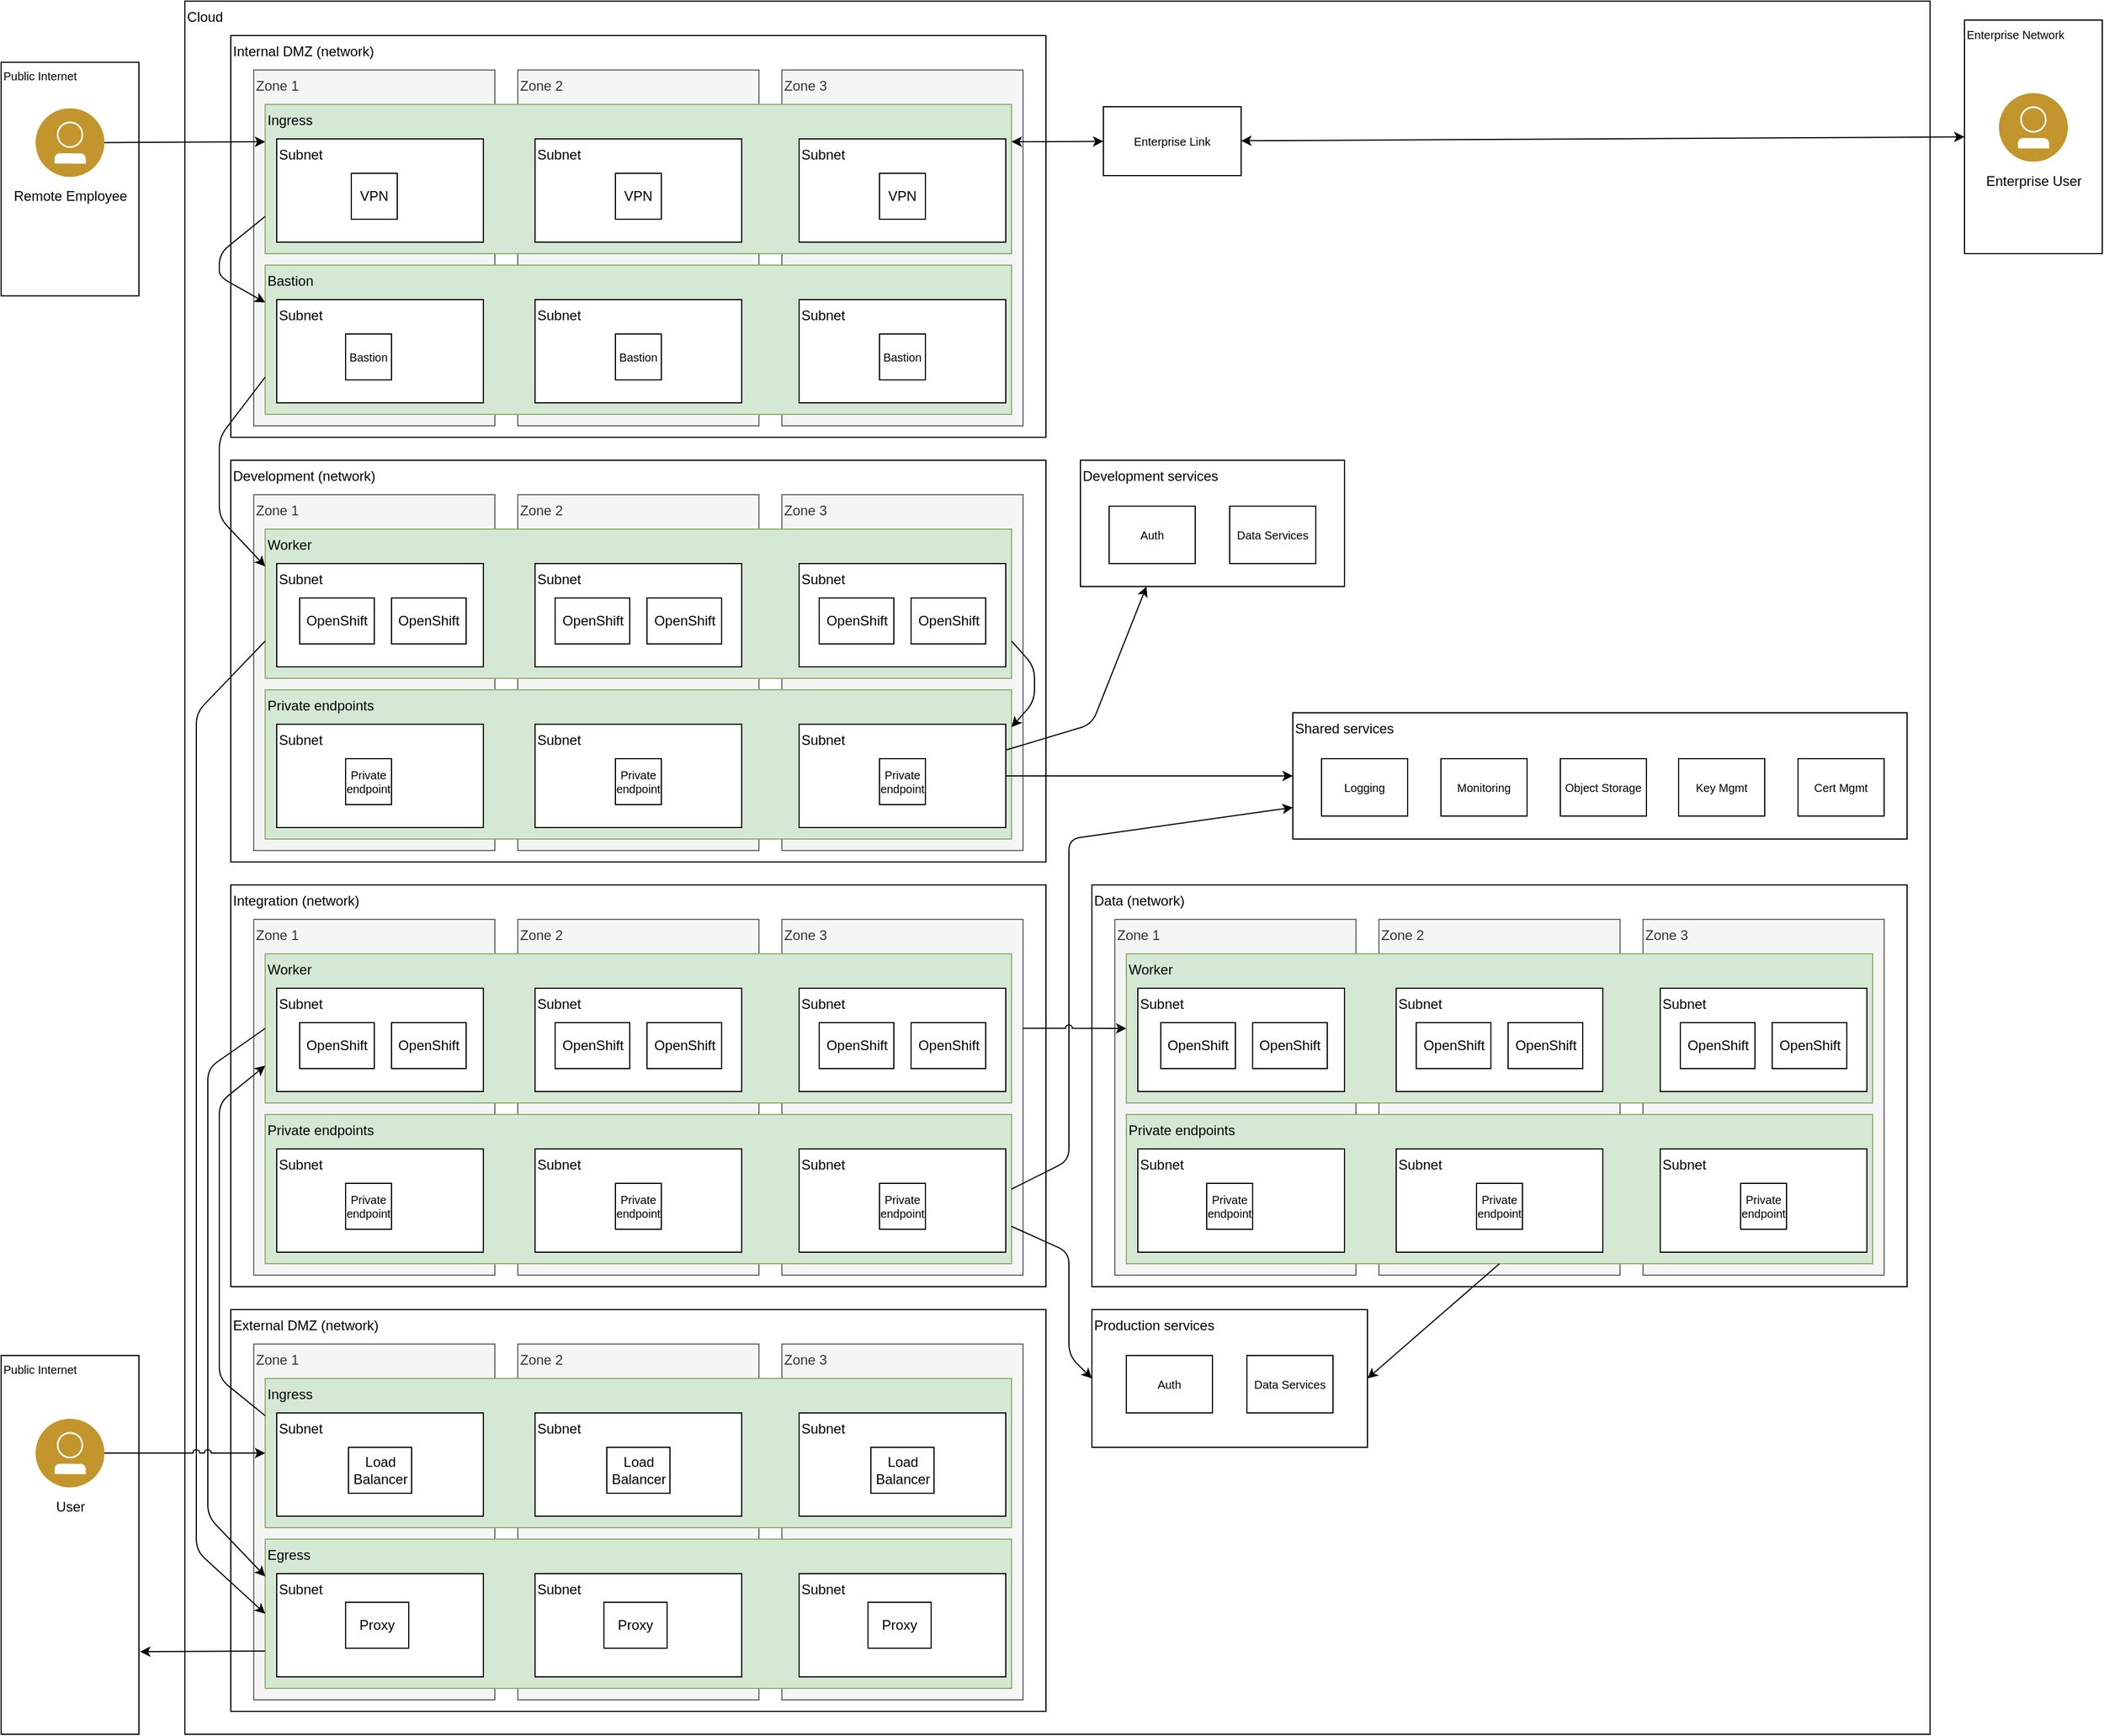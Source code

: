 <mxfile version="16.6.4" type="device"><diagram id="eRgdFPjxxvM90yw-xrYk" name="Advanced"><mxGraphModel dx="2062" dy="1376" grid="1" gridSize="10" guides="1" tooltips="1" connect="1" arrows="1" fold="1" page="1" pageScale="1" pageWidth="1100" pageHeight="850" math="0" shadow="0"><root><mxCell id="0"/><mxCell id="1" parent="0"/><mxCell id="QcAr2Cf8pQnTLy6mQeaW-2" value="Cloud" style="rounded=0;whiteSpace=wrap;html=1;labelPosition=center;verticalLabelPosition=middle;align=left;verticalAlign=top;" vertex="1" parent="1"><mxGeometry x="280" y="30" width="1520" height="1510" as="geometry"/></mxCell><mxCell id="QcAr2Cf8pQnTLy6mQeaW-5" value="Internal DMZ (network)" style="rounded=0;whiteSpace=wrap;html=1;verticalAlign=top;align=left;" vertex="1" parent="1"><mxGeometry x="320" y="60" width="710" height="350" as="geometry"/></mxCell><mxCell id="QcAr2Cf8pQnTLy6mQeaW-6" value="Zone 1" style="rounded=0;whiteSpace=wrap;html=1;align=left;verticalAlign=top;fillColor=#f5f5f5;fontColor=#333333;strokeColor=#666666;" vertex="1" parent="1"><mxGeometry x="340" y="90" width="210" height="310" as="geometry"/></mxCell><mxCell id="QcAr2Cf8pQnTLy6mQeaW-7" value="Zone 2" style="rounded=0;whiteSpace=wrap;html=1;align=left;verticalAlign=top;fillColor=#f5f5f5;fontColor=#333333;strokeColor=#666666;" vertex="1" parent="1"><mxGeometry x="570" y="90" width="210" height="310" as="geometry"/></mxCell><mxCell id="QcAr2Cf8pQnTLy6mQeaW-9" value="Zone 3" style="rounded=0;whiteSpace=wrap;html=1;align=left;verticalAlign=top;fillColor=#f5f5f5;fontColor=#333333;strokeColor=#666666;" vertex="1" parent="1"><mxGeometry x="800" y="90" width="210" height="310" as="geometry"/></mxCell><mxCell id="QcAr2Cf8pQnTLy6mQeaW-13" value="Ingress" style="rounded=0;whiteSpace=wrap;html=1;align=left;verticalAlign=top;fillColor=#d5e8d4;strokeColor=#82b366;" vertex="1" parent="1"><mxGeometry x="350" y="120" width="650" height="130" as="geometry"/></mxCell><mxCell id="QcAr2Cf8pQnTLy6mQeaW-10" value="Subnet" style="rounded=0;whiteSpace=wrap;html=1;verticalAlign=top;align=left;" vertex="1" parent="1"><mxGeometry x="360" y="150" width="180" height="90" as="geometry"/></mxCell><mxCell id="QcAr2Cf8pQnTLy6mQeaW-11" value="Subnet" style="rounded=0;whiteSpace=wrap;html=1;verticalAlign=top;align=left;" vertex="1" parent="1"><mxGeometry x="585" y="150" width="180" height="90" as="geometry"/></mxCell><mxCell id="QcAr2Cf8pQnTLy6mQeaW-12" value="Subnet" style="rounded=0;whiteSpace=wrap;html=1;verticalAlign=top;align=left;" vertex="1" parent="1"><mxGeometry x="815" y="150" width="180" height="90" as="geometry"/></mxCell><mxCell id="QcAr2Cf8pQnTLy6mQeaW-14" value="VPN" style="rounded=0;whiteSpace=wrap;html=1;" vertex="1" parent="1"><mxGeometry x="425" y="180" width="40" height="40" as="geometry"/></mxCell><mxCell id="QcAr2Cf8pQnTLy6mQeaW-15" value="VPN" style="rounded=0;whiteSpace=wrap;html=1;" vertex="1" parent="1"><mxGeometry x="655" y="180" width="40" height="40" as="geometry"/></mxCell><mxCell id="QcAr2Cf8pQnTLy6mQeaW-16" value="VPN" style="rounded=0;whiteSpace=wrap;html=1;" vertex="1" parent="1"><mxGeometry x="885" y="180" width="40" height="40" as="geometry"/></mxCell><mxCell id="QcAr2Cf8pQnTLy6mQeaW-17" value="Bastion" style="rounded=0;whiteSpace=wrap;html=1;align=left;verticalAlign=top;fillColor=#d5e8d4;strokeColor=#82b366;" vertex="1" parent="1"><mxGeometry x="350" y="260" width="650" height="130" as="geometry"/></mxCell><mxCell id="QcAr2Cf8pQnTLy6mQeaW-18" value="Subnet" style="rounded=0;whiteSpace=wrap;html=1;verticalAlign=top;align=left;" vertex="1" parent="1"><mxGeometry x="360" y="290" width="180" height="90" as="geometry"/></mxCell><mxCell id="QcAr2Cf8pQnTLy6mQeaW-19" value="Subnet" style="rounded=0;whiteSpace=wrap;html=1;verticalAlign=top;align=left;" vertex="1" parent="1"><mxGeometry x="585" y="290" width="180" height="90" as="geometry"/></mxCell><mxCell id="QcAr2Cf8pQnTLy6mQeaW-20" value="Subnet" style="rounded=0;whiteSpace=wrap;html=1;verticalAlign=top;align=left;" vertex="1" parent="1"><mxGeometry x="815" y="290" width="180" height="90" as="geometry"/></mxCell><mxCell id="QcAr2Cf8pQnTLy6mQeaW-21" value="Bastion" style="rounded=0;whiteSpace=wrap;html=1;fontSize=10;" vertex="1" parent="1"><mxGeometry x="420" y="320" width="40" height="40" as="geometry"/></mxCell><mxCell id="QcAr2Cf8pQnTLy6mQeaW-22" value="Bastion" style="rounded=0;whiteSpace=wrap;html=1;fontSize=10;" vertex="1" parent="1"><mxGeometry x="655" y="320" width="40" height="40" as="geometry"/></mxCell><mxCell id="QcAr2Cf8pQnTLy6mQeaW-23" value="Bastion" style="rounded=0;whiteSpace=wrap;html=1;fontSize=10;" vertex="1" parent="1"><mxGeometry x="885" y="320" width="40" height="40" as="geometry"/></mxCell><mxCell id="QcAr2Cf8pQnTLy6mQeaW-31" value="Enterprise Link" style="rounded=0;whiteSpace=wrap;html=1;fontSize=10;" vertex="1" parent="1"><mxGeometry x="1080" y="122" width="120" height="60" as="geometry"/></mxCell><mxCell id="QcAr2Cf8pQnTLy6mQeaW-32" value="Enterprise Network" style="rounded=0;whiteSpace=wrap;html=1;fontSize=10;verticalAlign=top;align=left;" vertex="1" parent="1"><mxGeometry x="1830" y="46.5" width="120" height="203.5" as="geometry"/></mxCell><mxCell id="QcAr2Cf8pQnTLy6mQeaW-33" value="" style="endArrow=classic;startArrow=classic;html=1;rounded=0;fontSize=10;exitX=1;exitY=0.25;exitDx=0;exitDy=0;" edge="1" parent="1" source="QcAr2Cf8pQnTLy6mQeaW-13" target="QcAr2Cf8pQnTLy6mQeaW-31"><mxGeometry width="50" height="50" relative="1" as="geometry"><mxPoint x="850" y="390" as="sourcePoint"/><mxPoint x="900" y="340" as="targetPoint"/></mxGeometry></mxCell><mxCell id="QcAr2Cf8pQnTLy6mQeaW-34" value="" style="endArrow=classic;startArrow=classic;html=1;rounded=0;fontSize=10;exitX=0;exitY=0.5;exitDx=0;exitDy=0;" edge="1" parent="1" source="QcAr2Cf8pQnTLy6mQeaW-32" target="QcAr2Cf8pQnTLy6mQeaW-31"><mxGeometry width="50" height="50" relative="1" as="geometry"><mxPoint x="850" y="390" as="sourcePoint"/><mxPoint x="900" y="340" as="targetPoint"/></mxGeometry></mxCell><mxCell id="QcAr2Cf8pQnTLy6mQeaW-35" value="Development (network)" style="rounded=0;whiteSpace=wrap;html=1;verticalAlign=top;align=left;" vertex="1" parent="1"><mxGeometry x="320" y="430" width="710" height="350" as="geometry"/></mxCell><mxCell id="QcAr2Cf8pQnTLy6mQeaW-36" value="Zone 1" style="rounded=0;whiteSpace=wrap;html=1;align=left;verticalAlign=top;fillColor=#f5f5f5;fontColor=#333333;strokeColor=#666666;" vertex="1" parent="1"><mxGeometry x="340" y="460" width="210" height="310" as="geometry"/></mxCell><mxCell id="QcAr2Cf8pQnTLy6mQeaW-37" value="Zone 2" style="rounded=0;whiteSpace=wrap;html=1;align=left;verticalAlign=top;fillColor=#f5f5f5;fontColor=#333333;strokeColor=#666666;" vertex="1" parent="1"><mxGeometry x="570" y="460" width="210" height="310" as="geometry"/></mxCell><mxCell id="QcAr2Cf8pQnTLy6mQeaW-38" value="Zone 3" style="rounded=0;whiteSpace=wrap;html=1;align=left;verticalAlign=top;fillColor=#f5f5f5;fontColor=#333333;strokeColor=#666666;" vertex="1" parent="1"><mxGeometry x="800" y="460" width="210" height="310" as="geometry"/></mxCell><mxCell id="QcAr2Cf8pQnTLy6mQeaW-39" value="Worker" style="rounded=0;whiteSpace=wrap;html=1;align=left;verticalAlign=top;fillColor=#d5e8d4;strokeColor=#82b366;" vertex="1" parent="1"><mxGeometry x="350" y="490" width="650" height="130" as="geometry"/></mxCell><mxCell id="QcAr2Cf8pQnTLy6mQeaW-40" value="Subnet" style="rounded=0;whiteSpace=wrap;html=1;verticalAlign=top;align=left;" vertex="1" parent="1"><mxGeometry x="360" y="520" width="180" height="90" as="geometry"/></mxCell><mxCell id="QcAr2Cf8pQnTLy6mQeaW-41" value="Subnet" style="rounded=0;whiteSpace=wrap;html=1;verticalAlign=top;align=left;" vertex="1" parent="1"><mxGeometry x="585" y="520" width="180" height="90" as="geometry"/></mxCell><mxCell id="QcAr2Cf8pQnTLy6mQeaW-42" value="Subnet" style="rounded=0;whiteSpace=wrap;html=1;verticalAlign=top;align=left;" vertex="1" parent="1"><mxGeometry x="815" y="520" width="180" height="90" as="geometry"/></mxCell><mxCell id="QcAr2Cf8pQnTLy6mQeaW-43" value="OpenShift" style="rounded=0;whiteSpace=wrap;html=1;" vertex="1" parent="1"><mxGeometry x="380" y="550" width="65" height="40" as="geometry"/></mxCell><mxCell id="QcAr2Cf8pQnTLy6mQeaW-46" value="Private endpoints" style="rounded=0;whiteSpace=wrap;html=1;align=left;verticalAlign=top;fillColor=#d5e8d4;strokeColor=#82b366;" vertex="1" parent="1"><mxGeometry x="350" y="630" width="650" height="130" as="geometry"/></mxCell><mxCell id="QcAr2Cf8pQnTLy6mQeaW-47" value="Subnet" style="rounded=0;whiteSpace=wrap;html=1;verticalAlign=top;align=left;" vertex="1" parent="1"><mxGeometry x="360" y="660" width="180" height="90" as="geometry"/></mxCell><mxCell id="QcAr2Cf8pQnTLy6mQeaW-48" value="Subnet" style="rounded=0;whiteSpace=wrap;html=1;verticalAlign=top;align=left;" vertex="1" parent="1"><mxGeometry x="585" y="660" width="180" height="90" as="geometry"/></mxCell><mxCell id="QcAr2Cf8pQnTLy6mQeaW-49" value="Subnet" style="rounded=0;whiteSpace=wrap;html=1;verticalAlign=top;align=left;" vertex="1" parent="1"><mxGeometry x="815" y="660" width="180" height="90" as="geometry"/></mxCell><mxCell id="QcAr2Cf8pQnTLy6mQeaW-50" value="Private endpoint" style="rounded=0;whiteSpace=wrap;html=1;fontSize=10;" vertex="1" parent="1"><mxGeometry x="420" y="690" width="40" height="40" as="geometry"/></mxCell><mxCell id="QcAr2Cf8pQnTLy6mQeaW-51" value="Private endpoint" style="rounded=0;whiteSpace=wrap;html=1;fontSize=10;" vertex="1" parent="1"><mxGeometry x="655" y="690" width="40" height="40" as="geometry"/></mxCell><mxCell id="QcAr2Cf8pQnTLy6mQeaW-52" value="Private endpoint" style="rounded=0;whiteSpace=wrap;html=1;fontSize=10;" vertex="1" parent="1"><mxGeometry x="885" y="690" width="40" height="40" as="geometry"/></mxCell><mxCell id="QcAr2Cf8pQnTLy6mQeaW-53" value="OpenShift" style="rounded=0;whiteSpace=wrap;html=1;" vertex="1" parent="1"><mxGeometry x="460" y="550" width="65" height="40" as="geometry"/></mxCell><mxCell id="QcAr2Cf8pQnTLy6mQeaW-54" value="OpenShift" style="rounded=0;whiteSpace=wrap;html=1;" vertex="1" parent="1"><mxGeometry x="602.5" y="550" width="65" height="40" as="geometry"/></mxCell><mxCell id="QcAr2Cf8pQnTLy6mQeaW-55" value="OpenShift" style="rounded=0;whiteSpace=wrap;html=1;" vertex="1" parent="1"><mxGeometry x="682.5" y="550" width="65" height="40" as="geometry"/></mxCell><mxCell id="QcAr2Cf8pQnTLy6mQeaW-56" value="OpenShift" style="rounded=0;whiteSpace=wrap;html=1;" vertex="1" parent="1"><mxGeometry x="832.5" y="550" width="65" height="40" as="geometry"/></mxCell><mxCell id="QcAr2Cf8pQnTLy6mQeaW-57" value="OpenShift" style="rounded=0;whiteSpace=wrap;html=1;" vertex="1" parent="1"><mxGeometry x="912.5" y="550" width="65" height="40" as="geometry"/></mxCell><mxCell id="QcAr2Cf8pQnTLy6mQeaW-58" value="Integration (network)" style="rounded=0;whiteSpace=wrap;html=1;verticalAlign=top;align=left;" vertex="1" parent="1"><mxGeometry x="320" y="800" width="710" height="350" as="geometry"/></mxCell><mxCell id="QcAr2Cf8pQnTLy6mQeaW-59" value="Zone 1" style="rounded=0;whiteSpace=wrap;html=1;align=left;verticalAlign=top;fillColor=#f5f5f5;fontColor=#333333;strokeColor=#666666;" vertex="1" parent="1"><mxGeometry x="340" y="830" width="210" height="310" as="geometry"/></mxCell><mxCell id="QcAr2Cf8pQnTLy6mQeaW-60" value="Zone 2" style="rounded=0;whiteSpace=wrap;html=1;align=left;verticalAlign=top;fillColor=#f5f5f5;fontColor=#333333;strokeColor=#666666;" vertex="1" parent="1"><mxGeometry x="570" y="830" width="210" height="310" as="geometry"/></mxCell><mxCell id="QcAr2Cf8pQnTLy6mQeaW-61" value="Zone 3" style="rounded=0;whiteSpace=wrap;html=1;align=left;verticalAlign=top;fillColor=#f5f5f5;fontColor=#333333;strokeColor=#666666;" vertex="1" parent="1"><mxGeometry x="800" y="830" width="210" height="310" as="geometry"/></mxCell><mxCell id="QcAr2Cf8pQnTLy6mQeaW-62" value="Worker" style="rounded=0;whiteSpace=wrap;html=1;align=left;verticalAlign=top;fillColor=#d5e8d4;strokeColor=#82b366;" vertex="1" parent="1"><mxGeometry x="350" y="860" width="650" height="130" as="geometry"/></mxCell><mxCell id="QcAr2Cf8pQnTLy6mQeaW-63" value="Subnet" style="rounded=0;whiteSpace=wrap;html=1;verticalAlign=top;align=left;" vertex="1" parent="1"><mxGeometry x="360" y="890" width="180" height="90" as="geometry"/></mxCell><mxCell id="QcAr2Cf8pQnTLy6mQeaW-64" value="Subnet" style="rounded=0;whiteSpace=wrap;html=1;verticalAlign=top;align=left;" vertex="1" parent="1"><mxGeometry x="585" y="890" width="180" height="90" as="geometry"/></mxCell><mxCell id="QcAr2Cf8pQnTLy6mQeaW-65" value="Subnet" style="rounded=0;whiteSpace=wrap;html=1;verticalAlign=top;align=left;" vertex="1" parent="1"><mxGeometry x="815" y="890" width="180" height="90" as="geometry"/></mxCell><mxCell id="QcAr2Cf8pQnTLy6mQeaW-66" value="OpenShift" style="rounded=0;whiteSpace=wrap;html=1;" vertex="1" parent="1"><mxGeometry x="380" y="920" width="65" height="40" as="geometry"/></mxCell><mxCell id="QcAr2Cf8pQnTLy6mQeaW-67" value="Private endpoints" style="rounded=0;whiteSpace=wrap;html=1;align=left;verticalAlign=top;fillColor=#d5e8d4;strokeColor=#82b366;" vertex="1" parent="1"><mxGeometry x="350" y="1000" width="650" height="130" as="geometry"/></mxCell><mxCell id="QcAr2Cf8pQnTLy6mQeaW-68" value="Subnet" style="rounded=0;whiteSpace=wrap;html=1;verticalAlign=top;align=left;" vertex="1" parent="1"><mxGeometry x="360" y="1030" width="180" height="90" as="geometry"/></mxCell><mxCell id="QcAr2Cf8pQnTLy6mQeaW-69" value="Subnet" style="rounded=0;whiteSpace=wrap;html=1;verticalAlign=top;align=left;" vertex="1" parent="1"><mxGeometry x="585" y="1030" width="180" height="90" as="geometry"/></mxCell><mxCell id="QcAr2Cf8pQnTLy6mQeaW-70" value="Subnet" style="rounded=0;whiteSpace=wrap;html=1;verticalAlign=top;align=left;" vertex="1" parent="1"><mxGeometry x="815" y="1030" width="180" height="90" as="geometry"/></mxCell><mxCell id="QcAr2Cf8pQnTLy6mQeaW-71" value="Private endpoint" style="rounded=0;whiteSpace=wrap;html=1;fontSize=10;" vertex="1" parent="1"><mxGeometry x="420" y="1060" width="40" height="40" as="geometry"/></mxCell><mxCell id="QcAr2Cf8pQnTLy6mQeaW-72" value="Private endpoint" style="rounded=0;whiteSpace=wrap;html=1;fontSize=10;" vertex="1" parent="1"><mxGeometry x="655" y="1060" width="40" height="40" as="geometry"/></mxCell><mxCell id="QcAr2Cf8pQnTLy6mQeaW-73" value="Private endpoint" style="rounded=0;whiteSpace=wrap;html=1;fontSize=10;" vertex="1" parent="1"><mxGeometry x="885" y="1060" width="40" height="40" as="geometry"/></mxCell><mxCell id="QcAr2Cf8pQnTLy6mQeaW-74" value="OpenShift" style="rounded=0;whiteSpace=wrap;html=1;" vertex="1" parent="1"><mxGeometry x="460" y="920" width="65" height="40" as="geometry"/></mxCell><mxCell id="QcAr2Cf8pQnTLy6mQeaW-75" value="OpenShift" style="rounded=0;whiteSpace=wrap;html=1;" vertex="1" parent="1"><mxGeometry x="602.5" y="920" width="65" height="40" as="geometry"/></mxCell><mxCell id="QcAr2Cf8pQnTLy6mQeaW-76" value="OpenShift" style="rounded=0;whiteSpace=wrap;html=1;" vertex="1" parent="1"><mxGeometry x="682.5" y="920" width="65" height="40" as="geometry"/></mxCell><mxCell id="QcAr2Cf8pQnTLy6mQeaW-77" value="OpenShift" style="rounded=0;whiteSpace=wrap;html=1;" vertex="1" parent="1"><mxGeometry x="832.5" y="920" width="65" height="40" as="geometry"/></mxCell><mxCell id="QcAr2Cf8pQnTLy6mQeaW-78" value="OpenShift" style="rounded=0;whiteSpace=wrap;html=1;" vertex="1" parent="1"><mxGeometry x="912.5" y="920" width="65" height="40" as="geometry"/></mxCell><mxCell id="QcAr2Cf8pQnTLy6mQeaW-79" value="External DMZ (network)" style="rounded=0;whiteSpace=wrap;html=1;verticalAlign=top;align=left;" vertex="1" parent="1"><mxGeometry x="320" y="1170" width="710" height="350" as="geometry"/></mxCell><mxCell id="QcAr2Cf8pQnTLy6mQeaW-80" value="Zone 1" style="rounded=0;whiteSpace=wrap;html=1;align=left;verticalAlign=top;fillColor=#f5f5f5;fontColor=#333333;strokeColor=#666666;" vertex="1" parent="1"><mxGeometry x="340" y="1200" width="210" height="310" as="geometry"/></mxCell><mxCell id="QcAr2Cf8pQnTLy6mQeaW-81" value="Zone 2" style="rounded=0;whiteSpace=wrap;html=1;align=left;verticalAlign=top;fillColor=#f5f5f5;fontColor=#333333;strokeColor=#666666;" vertex="1" parent="1"><mxGeometry x="570" y="1200" width="210" height="310" as="geometry"/></mxCell><mxCell id="QcAr2Cf8pQnTLy6mQeaW-82" value="Zone 3" style="rounded=0;whiteSpace=wrap;html=1;align=left;verticalAlign=top;fillColor=#f5f5f5;fontColor=#333333;strokeColor=#666666;" vertex="1" parent="1"><mxGeometry x="800" y="1200" width="210" height="310" as="geometry"/></mxCell><mxCell id="QcAr2Cf8pQnTLy6mQeaW-83" value="Ingress" style="rounded=0;whiteSpace=wrap;html=1;align=left;verticalAlign=top;fillColor=#d5e8d4;strokeColor=#82b366;" vertex="1" parent="1"><mxGeometry x="350" y="1230" width="650" height="130" as="geometry"/></mxCell><mxCell id="QcAr2Cf8pQnTLy6mQeaW-84" value="Subnet" style="rounded=0;whiteSpace=wrap;html=1;verticalAlign=top;align=left;" vertex="1" parent="1"><mxGeometry x="360" y="1260" width="180" height="90" as="geometry"/></mxCell><mxCell id="QcAr2Cf8pQnTLy6mQeaW-85" value="Subnet" style="rounded=0;whiteSpace=wrap;html=1;verticalAlign=top;align=left;" vertex="1" parent="1"><mxGeometry x="585" y="1260" width="180" height="90" as="geometry"/></mxCell><mxCell id="QcAr2Cf8pQnTLy6mQeaW-86" value="Subnet" style="rounded=0;whiteSpace=wrap;html=1;verticalAlign=top;align=left;" vertex="1" parent="1"><mxGeometry x="815" y="1260" width="180" height="90" as="geometry"/></mxCell><mxCell id="QcAr2Cf8pQnTLy6mQeaW-87" value="Load&lt;br&gt;Balancer" style="rounded=0;whiteSpace=wrap;html=1;" vertex="1" parent="1"><mxGeometry x="422.5" y="1290" width="55" height="40" as="geometry"/></mxCell><mxCell id="QcAr2Cf8pQnTLy6mQeaW-24" value="Egress" style="rounded=0;whiteSpace=wrap;html=1;align=left;verticalAlign=top;fillColor=#d5e8d4;strokeColor=#82b366;" vertex="1" parent="1"><mxGeometry x="350" y="1370" width="650" height="130" as="geometry"/></mxCell><mxCell id="QcAr2Cf8pQnTLy6mQeaW-25" value="Subnet" style="rounded=0;whiteSpace=wrap;html=1;verticalAlign=top;align=left;" vertex="1" parent="1"><mxGeometry x="360" y="1400" width="180" height="90" as="geometry"/></mxCell><mxCell id="QcAr2Cf8pQnTLy6mQeaW-26" value="Subnet" style="rounded=0;whiteSpace=wrap;html=1;verticalAlign=top;align=left;" vertex="1" parent="1"><mxGeometry x="585" y="1400" width="180" height="90" as="geometry"/></mxCell><mxCell id="QcAr2Cf8pQnTLy6mQeaW-27" value="Subnet" style="rounded=0;whiteSpace=wrap;html=1;verticalAlign=top;align=left;" vertex="1" parent="1"><mxGeometry x="815" y="1400" width="180" height="90" as="geometry"/></mxCell><mxCell id="QcAr2Cf8pQnTLy6mQeaW-97" value="Load&lt;br&gt;Balancer" style="rounded=0;whiteSpace=wrap;html=1;" vertex="1" parent="1"><mxGeometry x="647.5" y="1290" width="55" height="40" as="geometry"/></mxCell><mxCell id="QcAr2Cf8pQnTLy6mQeaW-98" value="Load&lt;br&gt;Balancer" style="rounded=0;whiteSpace=wrap;html=1;" vertex="1" parent="1"><mxGeometry x="877.5" y="1290" width="55" height="40" as="geometry"/></mxCell><mxCell id="QcAr2Cf8pQnTLy6mQeaW-99" value="Proxy" style="rounded=0;whiteSpace=wrap;html=1;" vertex="1" parent="1"><mxGeometry x="420" y="1425" width="55" height="40" as="geometry"/></mxCell><mxCell id="QcAr2Cf8pQnTLy6mQeaW-100" value="Proxy" style="rounded=0;whiteSpace=wrap;html=1;" vertex="1" parent="1"><mxGeometry x="645" y="1425" width="55" height="40" as="geometry"/></mxCell><mxCell id="QcAr2Cf8pQnTLy6mQeaW-101" value="Proxy" style="rounded=0;whiteSpace=wrap;html=1;" vertex="1" parent="1"><mxGeometry x="875" y="1425" width="55" height="40" as="geometry"/></mxCell><mxCell id="QcAr2Cf8pQnTLy6mQeaW-102" value="Data&amp;nbsp;(network)" style="rounded=0;whiteSpace=wrap;html=1;verticalAlign=top;align=left;" vertex="1" parent="1"><mxGeometry x="1070" y="800" width="710" height="350" as="geometry"/></mxCell><mxCell id="QcAr2Cf8pQnTLy6mQeaW-103" value="Zone 1" style="rounded=0;whiteSpace=wrap;html=1;align=left;verticalAlign=top;fillColor=#f5f5f5;fontColor=#333333;strokeColor=#666666;" vertex="1" parent="1"><mxGeometry x="1090" y="830" width="210" height="310" as="geometry"/></mxCell><mxCell id="QcAr2Cf8pQnTLy6mQeaW-104" value="Zone 2" style="rounded=0;whiteSpace=wrap;html=1;align=left;verticalAlign=top;fillColor=#f5f5f5;fontColor=#333333;strokeColor=#666666;" vertex="1" parent="1"><mxGeometry x="1320" y="830" width="210" height="310" as="geometry"/></mxCell><mxCell id="QcAr2Cf8pQnTLy6mQeaW-105" value="Zone 3" style="rounded=0;whiteSpace=wrap;html=1;align=left;verticalAlign=top;fillColor=#f5f5f5;fontColor=#333333;strokeColor=#666666;" vertex="1" parent="1"><mxGeometry x="1550" y="830" width="210" height="310" as="geometry"/></mxCell><mxCell id="QcAr2Cf8pQnTLy6mQeaW-106" value="Worker" style="rounded=0;whiteSpace=wrap;html=1;align=left;verticalAlign=top;fillColor=#d5e8d4;strokeColor=#82b366;" vertex="1" parent="1"><mxGeometry x="1100" y="860" width="650" height="130" as="geometry"/></mxCell><mxCell id="QcAr2Cf8pQnTLy6mQeaW-107" value="Subnet" style="rounded=0;whiteSpace=wrap;html=1;verticalAlign=top;align=left;" vertex="1" parent="1"><mxGeometry x="1110" y="890" width="180" height="90" as="geometry"/></mxCell><mxCell id="QcAr2Cf8pQnTLy6mQeaW-108" value="Subnet" style="rounded=0;whiteSpace=wrap;html=1;verticalAlign=top;align=left;" vertex="1" parent="1"><mxGeometry x="1335" y="890" width="180" height="90" as="geometry"/></mxCell><mxCell id="QcAr2Cf8pQnTLy6mQeaW-109" value="Subnet" style="rounded=0;whiteSpace=wrap;html=1;verticalAlign=top;align=left;" vertex="1" parent="1"><mxGeometry x="1565" y="890" width="180" height="90" as="geometry"/></mxCell><mxCell id="QcAr2Cf8pQnTLy6mQeaW-110" value="OpenShift" style="rounded=0;whiteSpace=wrap;html=1;" vertex="1" parent="1"><mxGeometry x="1130" y="920" width="65" height="40" as="geometry"/></mxCell><mxCell id="QcAr2Cf8pQnTLy6mQeaW-111" value="Private endpoints" style="rounded=0;whiteSpace=wrap;html=1;align=left;verticalAlign=top;fillColor=#d5e8d4;strokeColor=#82b366;" vertex="1" parent="1"><mxGeometry x="1100" y="1000" width="650" height="130" as="geometry"/></mxCell><mxCell id="QcAr2Cf8pQnTLy6mQeaW-112" value="Subnet" style="rounded=0;whiteSpace=wrap;html=1;verticalAlign=top;align=left;" vertex="1" parent="1"><mxGeometry x="1110" y="1030" width="180" height="90" as="geometry"/></mxCell><mxCell id="QcAr2Cf8pQnTLy6mQeaW-113" value="Subnet" style="rounded=0;whiteSpace=wrap;html=1;verticalAlign=top;align=left;" vertex="1" parent="1"><mxGeometry x="1335" y="1030" width="180" height="90" as="geometry"/></mxCell><mxCell id="QcAr2Cf8pQnTLy6mQeaW-114" value="Subnet" style="rounded=0;whiteSpace=wrap;html=1;verticalAlign=top;align=left;" vertex="1" parent="1"><mxGeometry x="1565" y="1030" width="180" height="90" as="geometry"/></mxCell><mxCell id="QcAr2Cf8pQnTLy6mQeaW-115" value="Private endpoint" style="rounded=0;whiteSpace=wrap;html=1;fontSize=10;" vertex="1" parent="1"><mxGeometry x="1170" y="1060" width="40" height="40" as="geometry"/></mxCell><mxCell id="QcAr2Cf8pQnTLy6mQeaW-116" value="Private endpoint" style="rounded=0;whiteSpace=wrap;html=1;fontSize=10;" vertex="1" parent="1"><mxGeometry x="1405" y="1060" width="40" height="40" as="geometry"/></mxCell><mxCell id="QcAr2Cf8pQnTLy6mQeaW-117" value="Private endpoint" style="rounded=0;whiteSpace=wrap;html=1;fontSize=10;" vertex="1" parent="1"><mxGeometry x="1635" y="1060" width="40" height="40" as="geometry"/></mxCell><mxCell id="QcAr2Cf8pQnTLy6mQeaW-118" value="OpenShift" style="rounded=0;whiteSpace=wrap;html=1;" vertex="1" parent="1"><mxGeometry x="1210" y="920" width="65" height="40" as="geometry"/></mxCell><mxCell id="QcAr2Cf8pQnTLy6mQeaW-119" value="OpenShift" style="rounded=0;whiteSpace=wrap;html=1;" vertex="1" parent="1"><mxGeometry x="1352.5" y="920" width="65" height="40" as="geometry"/></mxCell><mxCell id="QcAr2Cf8pQnTLy6mQeaW-120" value="OpenShift" style="rounded=0;whiteSpace=wrap;html=1;" vertex="1" parent="1"><mxGeometry x="1432.5" y="920" width="65" height="40" as="geometry"/></mxCell><mxCell id="QcAr2Cf8pQnTLy6mQeaW-121" value="OpenShift" style="rounded=0;whiteSpace=wrap;html=1;" vertex="1" parent="1"><mxGeometry x="1582.5" y="920" width="65" height="40" as="geometry"/></mxCell><mxCell id="QcAr2Cf8pQnTLy6mQeaW-122" value="OpenShift" style="rounded=0;whiteSpace=wrap;html=1;" vertex="1" parent="1"><mxGeometry x="1662.5" y="920" width="65" height="40" as="geometry"/></mxCell><mxCell id="QcAr2Cf8pQnTLy6mQeaW-123" value="Production services" style="rounded=0;whiteSpace=wrap;html=1;verticalAlign=top;align=left;" vertex="1" parent="1"><mxGeometry x="1070" y="1170" width="240" height="120" as="geometry"/></mxCell><mxCell id="QcAr2Cf8pQnTLy6mQeaW-124" value="Development services" style="rounded=0;whiteSpace=wrap;html=1;verticalAlign=top;align=left;" vertex="1" parent="1"><mxGeometry x="1060" y="430" width="230" height="110" as="geometry"/></mxCell><mxCell id="QcAr2Cf8pQnTLy6mQeaW-125" value="Shared services" style="rounded=0;whiteSpace=wrap;html=1;verticalAlign=top;align=left;" vertex="1" parent="1"><mxGeometry x="1245" y="650" width="535" height="110" as="geometry"/></mxCell><mxCell id="QcAr2Cf8pQnTLy6mQeaW-126" value="Logging" style="rounded=0;whiteSpace=wrap;html=1;fontSize=10;" vertex="1" parent="1"><mxGeometry x="1270" y="690" width="75" height="50" as="geometry"/></mxCell><mxCell id="QcAr2Cf8pQnTLy6mQeaW-127" value="Monitoring" style="rounded=0;whiteSpace=wrap;html=1;fontSize=10;" vertex="1" parent="1"><mxGeometry x="1374" y="690" width="75" height="50" as="geometry"/></mxCell><mxCell id="QcAr2Cf8pQnTLy6mQeaW-128" value="Auth" style="rounded=0;whiteSpace=wrap;html=1;fontSize=10;" vertex="1" parent="1"><mxGeometry x="1085" y="470" width="75" height="50" as="geometry"/></mxCell><mxCell id="QcAr2Cf8pQnTLy6mQeaW-129" value="Data Services" style="rounded=0;whiteSpace=wrap;html=1;fontSize=10;" vertex="1" parent="1"><mxGeometry x="1190" y="470" width="75" height="50" as="geometry"/></mxCell><mxCell id="QcAr2Cf8pQnTLy6mQeaW-130" value="Object Storage" style="rounded=0;whiteSpace=wrap;html=1;fontSize=10;" vertex="1" parent="1"><mxGeometry x="1478" y="690" width="75" height="50" as="geometry"/></mxCell><mxCell id="QcAr2Cf8pQnTLy6mQeaW-132" value="Auth" style="rounded=0;whiteSpace=wrap;html=1;fontSize=10;" vertex="1" parent="1"><mxGeometry x="1100" y="1210" width="75" height="50" as="geometry"/></mxCell><mxCell id="QcAr2Cf8pQnTLy6mQeaW-133" value="Data Services" style="rounded=0;whiteSpace=wrap;html=1;fontSize=10;" vertex="1" parent="1"><mxGeometry x="1205" y="1210" width="75" height="50" as="geometry"/></mxCell><mxCell id="QcAr2Cf8pQnTLy6mQeaW-134" value="Public Internet" style="rounded=0;whiteSpace=wrap;html=1;fontSize=10;verticalAlign=top;align=left;" vertex="1" parent="1"><mxGeometry x="120" y="83.25" width="120" height="203.5" as="geometry"/></mxCell><mxCell id="QcAr2Cf8pQnTLy6mQeaW-135" value="" style="endArrow=classic;html=1;rounded=0;fontSize=10;exitX=1;exitY=0.5;exitDx=0;exitDy=0;entryX=0;entryY=0.25;entryDx=0;entryDy=0;" edge="1" parent="1" source="QcAr2Cf8pQnTLy6mQeaW-136" target="QcAr2Cf8pQnTLy6mQeaW-13"><mxGeometry width="50" height="50" relative="1" as="geometry"><mxPoint x="360" y="370" as="sourcePoint"/><mxPoint x="410" y="320" as="targetPoint"/></mxGeometry></mxCell><mxCell id="QcAr2Cf8pQnTLy6mQeaW-136" value="Remote Employee" style="aspect=fixed;perimeter=ellipsePerimeter;html=1;align=center;shadow=0;dashed=0;fontColor=#000000;labelBackgroundColor=#ffffff;fontSize=12;spacingTop=3;image;image=img/lib/ibm/users/user.svg;" vertex="1" parent="1"><mxGeometry x="150" y="123.25" width="60" height="60" as="geometry"/></mxCell><mxCell id="QcAr2Cf8pQnTLy6mQeaW-137" value="Public Internet" style="rounded=0;whiteSpace=wrap;html=1;fontSize=10;verticalAlign=top;align=left;" vertex="1" parent="1"><mxGeometry x="120" y="1210" width="120" height="330" as="geometry"/></mxCell><mxCell id="QcAr2Cf8pQnTLy6mQeaW-138" value="User" style="aspect=fixed;perimeter=ellipsePerimeter;html=1;align=center;shadow=0;dashed=0;fontColor=#000000;labelBackgroundColor=#ffffff;fontSize=12;spacingTop=3;image;image=img/lib/ibm/users/user.svg;" vertex="1" parent="1"><mxGeometry x="150" y="1265" width="60" height="60" as="geometry"/></mxCell><mxCell id="QcAr2Cf8pQnTLy6mQeaW-142" value="" style="endArrow=classic;html=1;rounded=1;fontSize=10;fontColor=#000000;exitX=0;exitY=0.25;exitDx=0;exitDy=0;entryX=0;entryY=0.75;entryDx=0;entryDy=0;" edge="1" parent="1" source="QcAr2Cf8pQnTLy6mQeaW-83" target="QcAr2Cf8pQnTLy6mQeaW-62"><mxGeometry width="50" height="50" relative="1" as="geometry"><mxPoint x="710" y="1250" as="sourcePoint"/><mxPoint x="760" y="1200" as="targetPoint"/><Array as="points"><mxPoint x="310" y="1230"/><mxPoint x="310" y="990"/></Array></mxGeometry></mxCell><mxCell id="QcAr2Cf8pQnTLy6mQeaW-143" value="" style="endArrow=classic;html=1;rounded=1;fontSize=10;fontColor=#000000;exitX=0;exitY=0.75;exitDx=0;exitDy=0;entryX=0;entryY=0.25;entryDx=0;entryDy=0;" edge="1" parent="1" source="QcAr2Cf8pQnTLy6mQeaW-17" target="QcAr2Cf8pQnTLy6mQeaW-39"><mxGeometry width="50" height="50" relative="1" as="geometry"><mxPoint x="620" y="420" as="sourcePoint"/><mxPoint x="670" y="370" as="targetPoint"/><Array as="points"><mxPoint x="310" y="410"/><mxPoint x="310" y="480"/></Array></mxGeometry></mxCell><mxCell id="QcAr2Cf8pQnTLy6mQeaW-144" value="" style="endArrow=classic;html=1;rounded=1;fontSize=10;fontColor=#000000;exitX=0;exitY=0.75;exitDx=0;exitDy=0;entryX=0;entryY=0.25;entryDx=0;entryDy=0;" edge="1" parent="1" source="QcAr2Cf8pQnTLy6mQeaW-13" target="QcAr2Cf8pQnTLy6mQeaW-17"><mxGeometry width="50" height="50" relative="1" as="geometry"><mxPoint x="620" y="420" as="sourcePoint"/><mxPoint x="670" y="370" as="targetPoint"/><Array as="points"><mxPoint x="310" y="250"/><mxPoint x="310" y="270"/></Array></mxGeometry></mxCell><mxCell id="QcAr2Cf8pQnTLy6mQeaW-146" value="" style="endArrow=classic;html=1;rounded=1;fontSize=10;fontColor=#000000;entryX=1;entryY=0.25;entryDx=0;entryDy=0;exitX=1;exitY=0.75;exitDx=0;exitDy=0;" edge="1" parent="1" source="QcAr2Cf8pQnTLy6mQeaW-39" target="QcAr2Cf8pQnTLy6mQeaW-46"><mxGeometry width="50" height="50" relative="1" as="geometry"><mxPoint x="600" y="670" as="sourcePoint"/><mxPoint x="650" y="620" as="targetPoint"/><Array as="points"><mxPoint x="1020" y="610"/><mxPoint x="1020" y="640"/></Array></mxGeometry></mxCell><mxCell id="QcAr2Cf8pQnTLy6mQeaW-147" value="" style="endArrow=classic;html=1;rounded=1;fontSize=10;fontColor=#000000;exitX=0;exitY=0.5;exitDx=0;exitDy=0;entryX=0;entryY=0.25;entryDx=0;entryDy=0;" edge="1" parent="1" source="QcAr2Cf8pQnTLy6mQeaW-62" target="QcAr2Cf8pQnTLy6mQeaW-24"><mxGeometry width="50" height="50" relative="1" as="geometry"><mxPoint x="580" y="1080" as="sourcePoint"/><mxPoint x="630" y="1030" as="targetPoint"/><Array as="points"><mxPoint x="300" y="960"/><mxPoint x="300" y="1350"/></Array></mxGeometry></mxCell><mxCell id="QcAr2Cf8pQnTLy6mQeaW-149" value="" style="endArrow=classic;html=1;rounded=1;fontSize=10;fontColor=#000000;exitX=0;exitY=0.75;exitDx=0;exitDy=0;entryX=1.008;entryY=0.782;entryDx=0;entryDy=0;entryPerimeter=0;" edge="1" parent="1" source="QcAr2Cf8pQnTLy6mQeaW-24" target="QcAr2Cf8pQnTLy6mQeaW-137"><mxGeometry width="50" height="50" relative="1" as="geometry"><mxPoint x="590" y="1250" as="sourcePoint"/><mxPoint x="640" y="1200" as="targetPoint"/></mxGeometry></mxCell><mxCell id="QcAr2Cf8pQnTLy6mQeaW-151" value="" style="endArrow=classic;html=1;rounded=1;fontSize=10;fontColor=#000000;jumpStyle=arc;exitX=1;exitY=0.25;exitDx=0;exitDy=0;entryX=0.25;entryY=1;entryDx=0;entryDy=0;" edge="1" parent="1" source="QcAr2Cf8pQnTLy6mQeaW-49" target="QcAr2Cf8pQnTLy6mQeaW-124"><mxGeometry width="50" height="50" relative="1" as="geometry"><mxPoint x="1230" y="690" as="sourcePoint"/><mxPoint x="1280" y="640" as="targetPoint"/><Array as="points"><mxPoint x="1070" y="660"/></Array></mxGeometry></mxCell><mxCell id="QcAr2Cf8pQnTLy6mQeaW-152" value="" style="endArrow=classic;html=1;rounded=1;fontSize=10;fontColor=#000000;jumpStyle=arc;exitX=1;exitY=0.5;exitDx=0;exitDy=0;entryX=0;entryY=0.5;entryDx=0;entryDy=0;" edge="1" parent="1" source="QcAr2Cf8pQnTLy6mQeaW-49" target="QcAr2Cf8pQnTLy6mQeaW-125"><mxGeometry width="50" height="50" relative="1" as="geometry"><mxPoint x="1230" y="690" as="sourcePoint"/><mxPoint x="1280" y="640" as="targetPoint"/></mxGeometry></mxCell><mxCell id="QcAr2Cf8pQnTLy6mQeaW-153" value="" style="endArrow=classic;html=1;rounded=1;fontSize=10;fontColor=#000000;jumpStyle=arc;exitX=1;exitY=0.5;exitDx=0;exitDy=0;entryX=0;entryY=0.75;entryDx=0;entryDy=0;" edge="1" parent="1" source="QcAr2Cf8pQnTLy6mQeaW-67" target="QcAr2Cf8pQnTLy6mQeaW-125"><mxGeometry width="50" height="50" relative="1" as="geometry"><mxPoint x="1220" y="990" as="sourcePoint"/><mxPoint x="1270" y="940" as="targetPoint"/><Array as="points"><mxPoint x="1050" y="1040"/><mxPoint x="1050" y="760"/></Array></mxGeometry></mxCell><mxCell id="QcAr2Cf8pQnTLy6mQeaW-150" value="" style="endArrow=classic;html=1;rounded=1;fontSize=10;fontColor=#000000;jumpStyle=arc;entryX=0;entryY=0.5;entryDx=0;entryDy=0;exitX=1;exitY=0.306;exitDx=0;exitDy=0;exitPerimeter=0;" edge="1" parent="1" source="QcAr2Cf8pQnTLy6mQeaW-61" target="QcAr2Cf8pQnTLy6mQeaW-106"><mxGeometry width="50" height="50" relative="1" as="geometry"><mxPoint x="730" y="1070" as="sourcePoint"/><mxPoint x="780" y="1020" as="targetPoint"/></mxGeometry></mxCell><mxCell id="QcAr2Cf8pQnTLy6mQeaW-155" value="" style="endArrow=classic;html=1;rounded=1;fontSize=10;fontColor=#000000;jumpStyle=arc;exitX=1;exitY=0.75;exitDx=0;exitDy=0;entryX=0;entryY=0.5;entryDx=0;entryDy=0;" edge="1" parent="1" source="QcAr2Cf8pQnTLy6mQeaW-67" target="QcAr2Cf8pQnTLy6mQeaW-123"><mxGeometry width="50" height="50" relative="1" as="geometry"><mxPoint x="1220" y="990" as="sourcePoint"/><mxPoint x="1270" y="940" as="targetPoint"/><Array as="points"><mxPoint x="1050" y="1120"/><mxPoint x="1050" y="1210"/></Array></mxGeometry></mxCell><mxCell id="QcAr2Cf8pQnTLy6mQeaW-156" value="" style="endArrow=classic;html=1;rounded=1;fontSize=10;fontColor=#000000;jumpStyle=arc;exitX=0.5;exitY=1;exitDx=0;exitDy=0;entryX=1;entryY=0.5;entryDx=0;entryDy=0;" edge="1" parent="1" source="QcAr2Cf8pQnTLy6mQeaW-111" target="QcAr2Cf8pQnTLy6mQeaW-123"><mxGeometry width="50" height="50" relative="1" as="geometry"><mxPoint x="1190" y="1030" as="sourcePoint"/><mxPoint x="1240" y="980" as="targetPoint"/></mxGeometry></mxCell><mxCell id="QcAr2Cf8pQnTLy6mQeaW-157" value="" style="endArrow=classic;html=1;rounded=1;fontSize=10;fontColor=#000000;jumpStyle=arc;exitX=0;exitY=0.75;exitDx=0;exitDy=0;entryX=0;entryY=0.5;entryDx=0;entryDy=0;" edge="1" parent="1" source="QcAr2Cf8pQnTLy6mQeaW-39" target="QcAr2Cf8pQnTLy6mQeaW-24"><mxGeometry width="50" height="50" relative="1" as="geometry"><mxPoint x="580" y="890" as="sourcePoint"/><mxPoint x="100" y="910" as="targetPoint"/><Array as="points"><mxPoint x="290" y="650"/><mxPoint x="290" y="1380"/></Array></mxGeometry></mxCell><mxCell id="QcAr2Cf8pQnTLy6mQeaW-139" value="" style="endArrow=classic;html=1;rounded=0;fontSize=10;fontColor=#000000;entryX=0;entryY=0.5;entryDx=0;entryDy=0;exitX=1;exitY=0.5;exitDx=0;exitDy=0;jumpStyle=arc;" edge="1" parent="1" source="QcAr2Cf8pQnTLy6mQeaW-138" target="QcAr2Cf8pQnTLy6mQeaW-83"><mxGeometry width="50" height="50" relative="1" as="geometry"><mxPoint x="150" y="1160" as="sourcePoint"/><mxPoint x="200" y="1110" as="targetPoint"/></mxGeometry></mxCell><mxCell id="QcAr2Cf8pQnTLy6mQeaW-158" value="Enterprise User" style="aspect=fixed;perimeter=ellipsePerimeter;html=1;align=center;shadow=0;dashed=0;fontColor=#000000;labelBackgroundColor=#ffffff;fontSize=12;spacingTop=3;image;image=img/lib/ibm/users/user.svg;" vertex="1" parent="1"><mxGeometry x="1860" y="110" width="60" height="60" as="geometry"/></mxCell><mxCell id="QcAr2Cf8pQnTLy6mQeaW-159" value="Key Mgmt" style="rounded=0;whiteSpace=wrap;html=1;fontSize=10;" vertex="1" parent="1"><mxGeometry x="1581" y="690" width="75" height="50" as="geometry"/></mxCell><mxCell id="QcAr2Cf8pQnTLy6mQeaW-160" value="Cert Mgmt" style="rounded=0;whiteSpace=wrap;html=1;fontSize=10;" vertex="1" parent="1"><mxGeometry x="1685" y="690" width="75" height="50" as="geometry"/></mxCell></root></mxGraphModel></diagram></mxfile>